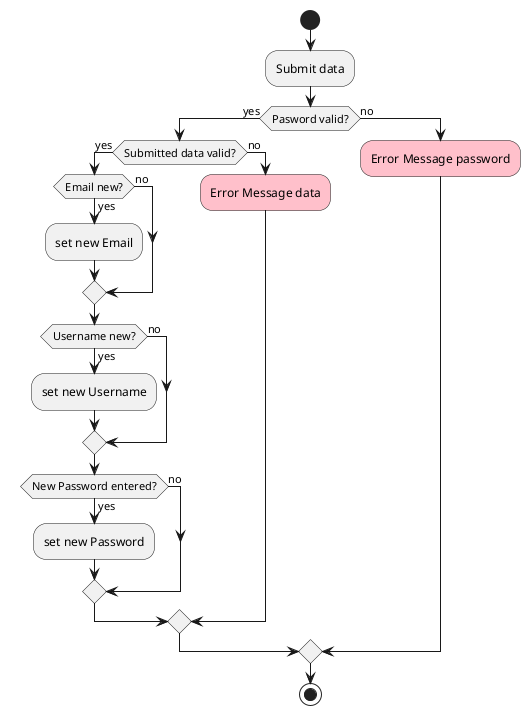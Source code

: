@startuml

start

'evtl submit data weg und das diagramm so nennen?
:Submit data;
    
if(Pasword valid?) then (yes)
    if(Submitted data valid?) then (yes)
        if(Email new?) then (yes)
            :set new Email;
        else (no)
        endif
        if(Username new?) then (yes)
            :set new Username;
        else (no)
        endif
        if(New Password entered?) then (yes)
            :set new Password;
        else (no)
        endif
    else (no)
        #pink:Error Message data;
        'detach 'detach oder nicht?
    endif
else (no)
    #pink:Error Message password;
    'detach
    
endif

    ' switch(email valid)
    ' case(yes)
    '     :tessxt;
    ' case(no)
    '     :tesxsst;
    ' endswitch
'repeat while (more data?) is (yes)
'->no;
stop

@enduml
